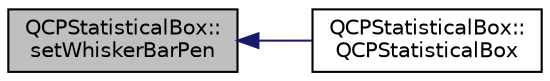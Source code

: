 digraph "QCPStatisticalBox::setWhiskerBarPen"
{
  edge [fontname="Helvetica",fontsize="10",labelfontname="Helvetica",labelfontsize="10"];
  node [fontname="Helvetica",fontsize="10",shape=record];
  rankdir="LR";
  Node252 [label="QCPStatisticalBox::\lsetWhiskerBarPen",height=0.2,width=0.4,color="black", fillcolor="grey75", style="filled", fontcolor="black"];
  Node252 -> Node253 [dir="back",color="midnightblue",fontsize="10",style="solid",fontname="Helvetica"];
  Node253 [label="QCPStatisticalBox::\lQCPStatisticalBox",height=0.2,width=0.4,color="black", fillcolor="white", style="filled",URL="$class_q_c_p_statistical_box.html#a75c2b3e7fcd0741cc981693a2ba63b27"];
}
